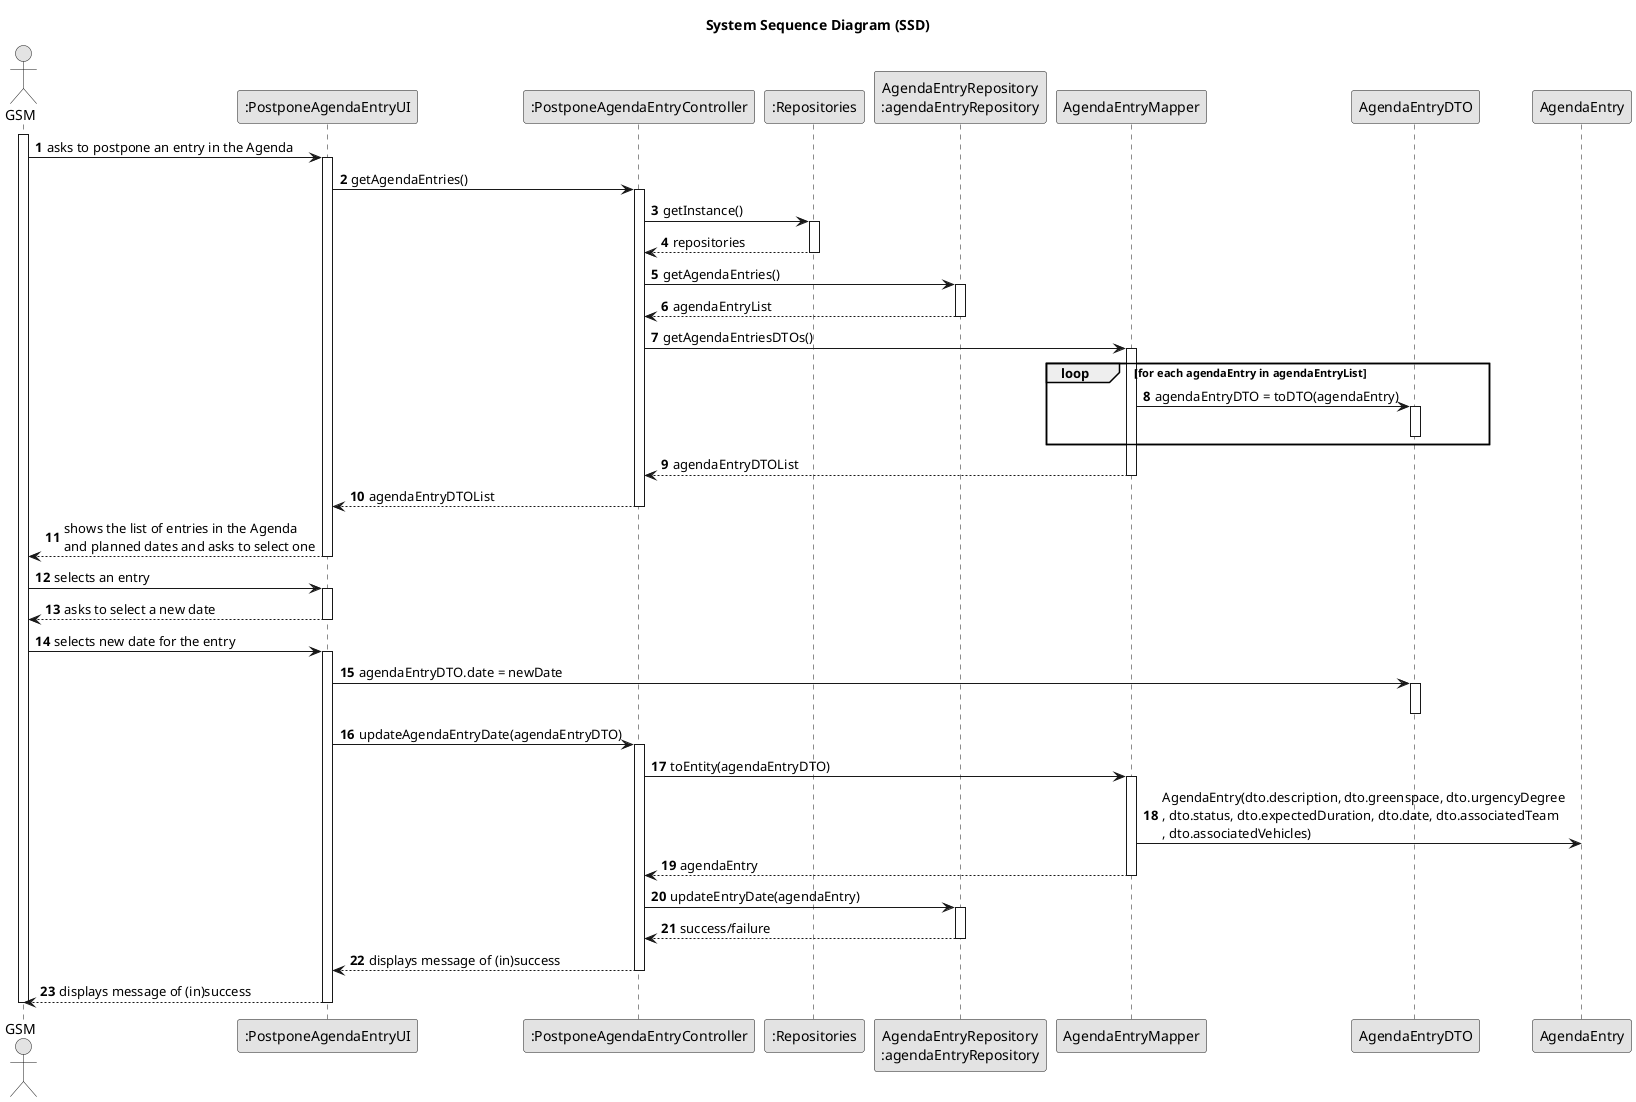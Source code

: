 @startuml
skinparam monochrome true
skinparam packageStyle rectangle
skinparam shadowing false

title System Sequence Diagram (SSD)

autonumber

actor "GSM" as Employee
participant ":PostponeAgendaEntryUI" as UI
participant ":PostponeAgendaEntryController" as CTRL
participant ":Repositories" as RepositorySingleton
participant "AgendaEntryRepository\n:agendaEntryRepository" as AgendaRepo
participant "AgendaEntryMapper"
participant "AgendaEntryDTO"
activate Employee

    Employee -> UI : asks to postpone an entry in the Agenda
    activate UI

        UI -> CTRL : getAgendaEntries()
        activate CTRL

            CTRL -> RepositorySingleton : getInstance()
            activate RepositorySingleton

                RepositorySingleton --> CTRL: repositories
            deactivate RepositorySingleton

            CTRL -> AgendaRepo : getAgendaEntries()
            activate AgendaRepo

                AgendaRepo --> CTRL : agendaEntryList
            deactivate AgendaRepo

            CTRL -> "AgendaEntryMapper" : getAgendaEntriesDTOs()
            activate "AgendaEntryMapper"

            loop for each agendaEntry in agendaEntryList
                "AgendaEntryMapper" -> "AgendaEntryDTO" : agendaEntryDTO = toDTO(agendaEntry)
                activate "AgendaEntryDTO"

                deactivate "AgendaEntryDTO"
            end

            "AgendaEntryMapper" --> CTRL : agendaEntryDTOList
            deactivate "AgendaEntryMapper"

            CTRL --> UI : agendaEntryDTOList
        deactivate CTRL

        UI --> Employee : shows the list of entries in the Agenda\nand planned dates and asks to select one
    deactivate UI

    Employee -> UI : selects an entry
    activate UI

        UI --> Employee : asks to select a new date
    deactivate UI

    Employee -> UI : selects new date for the entry
    activate UI

        UI -> "AgendaEntryDTO" : agendaEntryDTO.date = newDate
        activate "AgendaEntryDTO"
        deactivate "AgendaEntryDTO"

        UI -> CTRL : updateAgendaEntryDate(agendaEntryDTO)
        activate CTRL

            CTRL -> "AgendaEntryMapper" : toEntity(agendaEntryDTO)
            activate "AgendaEntryMapper"

                AgendaEntryMapper -> AgendaEntry : AgendaEntry(dto.description, dto.greenspace, dto.urgencyDegree\n, dto.status, dto.expectedDuration, dto.date, dto.associatedTeam\n, dto.associatedVehicles)

            "AgendaEntryMapper" --> CTRL : agendaEntry
            deactivate "AgendaEntryMapper"

            CTRL -> AgendaRepo : updateEntryDate(agendaEntry)
            activate AgendaRepo

                AgendaRepo --> CTRL : success/failure
            deactivate AgendaRepo

            CTRL --> UI : displays message of (in)success
        deactivate CTRL

        UI --> Employee : displays message of (in)success
    deactivate UI

deactivate Employee

@enduml
